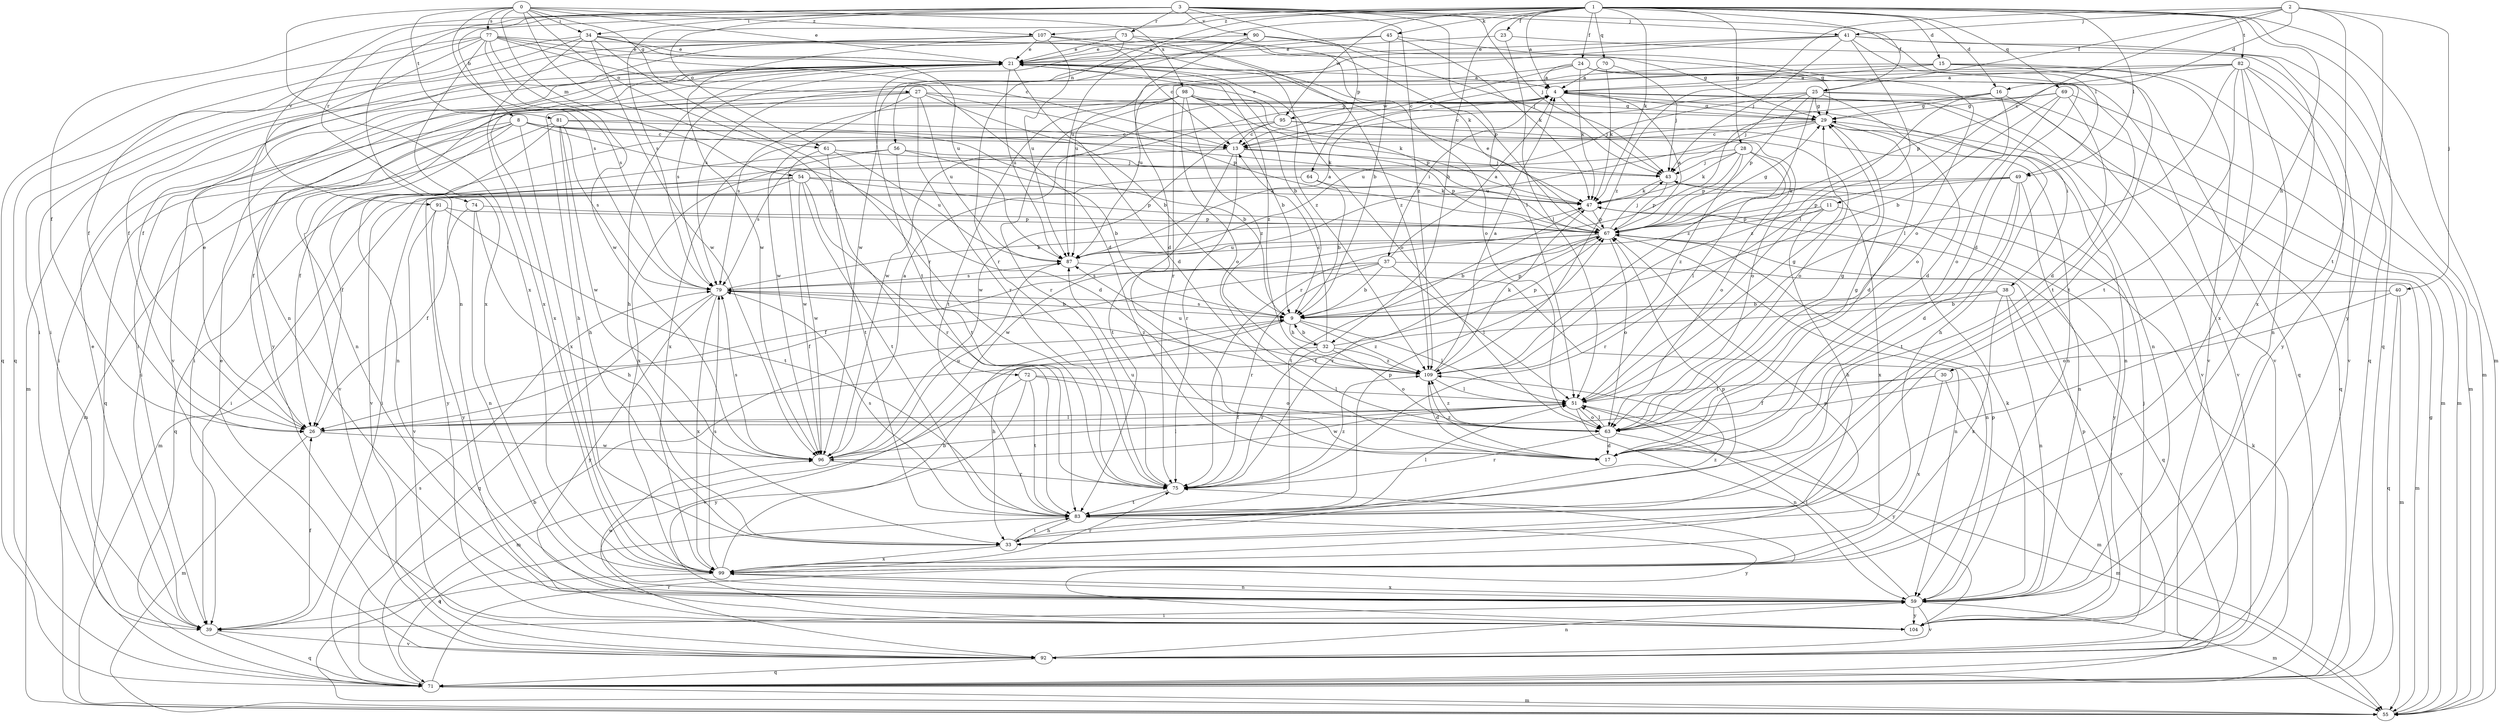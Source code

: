strict digraph  {
0;
1;
2;
3;
4;
8;
9;
11;
13;
15;
16;
17;
21;
23;
24;
25;
26;
27;
28;
29;
30;
32;
33;
34;
37;
38;
39;
40;
41;
43;
45;
47;
49;
51;
54;
55;
56;
59;
61;
63;
64;
67;
69;
70;
71;
72;
73;
74;
75;
77;
79;
81;
82;
83;
87;
90;
91;
92;
95;
96;
98;
99;
104;
107;
109;
0 -> 21  [label=e];
0 -> 27  [label=g];
0 -> 34  [label=i];
0 -> 54  [label=m];
0 -> 61  [label=o];
0 -> 72  [label=r];
0 -> 77  [label=s];
0 -> 79  [label=s];
0 -> 81  [label=t];
0 -> 98  [label=x];
0 -> 99  [label=x];
0 -> 107  [label=z];
1 -> 4  [label=a];
1 -> 8  [label=b];
1 -> 15  [label=d];
1 -> 16  [label=d];
1 -> 23  [label=f];
1 -> 24  [label=f];
1 -> 25  [label=f];
1 -> 28  [label=g];
1 -> 30  [label=h];
1 -> 32  [label=h];
1 -> 45  [label=k];
1 -> 47  [label=k];
1 -> 49  [label=l];
1 -> 55  [label=m];
1 -> 56  [label=n];
1 -> 59  [label=n];
1 -> 69  [label=q];
1 -> 70  [label=q];
1 -> 71  [label=q];
1 -> 79  [label=s];
1 -> 82  [label=t];
1 -> 87  [label=u];
1 -> 95  [label=w];
1 -> 107  [label=z];
2 -> 11  [label=c];
2 -> 16  [label=d];
2 -> 25  [label=f];
2 -> 40  [label=j];
2 -> 41  [label=j];
2 -> 83  [label=t];
2 -> 104  [label=y];
2 -> 109  [label=z];
3 -> 26  [label=f];
3 -> 34  [label=i];
3 -> 41  [label=j];
3 -> 43  [label=j];
3 -> 49  [label=l];
3 -> 51  [label=l];
3 -> 61  [label=o];
3 -> 64  [label=p];
3 -> 73  [label=r];
3 -> 74  [label=r];
3 -> 90  [label=v];
3 -> 91  [label=v];
3 -> 109  [label=z];
4 -> 29  [label=g];
4 -> 37  [label=i];
4 -> 38  [label=i];
4 -> 43  [label=j];
4 -> 59  [label=n];
4 -> 92  [label=v];
4 -> 95  [label=w];
4 -> 96  [label=w];
8 -> 9  [label=b];
8 -> 13  [label=c];
8 -> 17  [label=d];
8 -> 26  [label=f];
8 -> 39  [label=i];
8 -> 63  [label=o];
8 -> 71  [label=q];
8 -> 92  [label=v];
8 -> 99  [label=x];
9 -> 32  [label=h];
9 -> 33  [label=h];
9 -> 51  [label=l];
9 -> 67  [label=p];
9 -> 79  [label=s];
9 -> 109  [label=z];
11 -> 33  [label=h];
11 -> 67  [label=p];
11 -> 75  [label=r];
11 -> 96  [label=w];
11 -> 104  [label=y];
13 -> 43  [label=j];
13 -> 67  [label=p];
13 -> 75  [label=r];
13 -> 83  [label=t];
13 -> 92  [label=v];
15 -> 4  [label=a];
15 -> 13  [label=c];
15 -> 39  [label=i];
15 -> 55  [label=m];
15 -> 83  [label=t];
15 -> 92  [label=v];
16 -> 29  [label=g];
16 -> 63  [label=o];
16 -> 75  [label=r];
16 -> 92  [label=v];
16 -> 109  [label=z];
17 -> 29  [label=g];
17 -> 109  [label=z];
21 -> 4  [label=a];
21 -> 9  [label=b];
21 -> 17  [label=d];
21 -> 33  [label=h];
21 -> 55  [label=m];
21 -> 63  [label=o];
21 -> 79  [label=s];
21 -> 87  [label=u];
21 -> 92  [label=v];
21 -> 99  [label=x];
21 -> 104  [label=y];
21 -> 109  [label=z];
23 -> 21  [label=e];
23 -> 51  [label=l];
23 -> 99  [label=x];
24 -> 4  [label=a];
24 -> 13  [label=c];
24 -> 47  [label=k];
24 -> 71  [label=q];
24 -> 83  [label=t];
24 -> 87  [label=u];
24 -> 92  [label=v];
25 -> 13  [label=c];
25 -> 17  [label=d];
25 -> 29  [label=g];
25 -> 43  [label=j];
25 -> 55  [label=m];
25 -> 67  [label=p];
25 -> 71  [label=q];
25 -> 87  [label=u];
25 -> 109  [label=z];
26 -> 21  [label=e];
26 -> 51  [label=l];
26 -> 55  [label=m];
26 -> 96  [label=w];
27 -> 9  [label=b];
27 -> 29  [label=g];
27 -> 33  [label=h];
27 -> 59  [label=n];
27 -> 67  [label=p];
27 -> 75  [label=r];
27 -> 87  [label=u];
27 -> 96  [label=w];
28 -> 43  [label=j];
28 -> 47  [label=k];
28 -> 51  [label=l];
28 -> 63  [label=o];
28 -> 67  [label=p];
28 -> 79  [label=s];
28 -> 109  [label=z];
29 -> 13  [label=c];
29 -> 17  [label=d];
29 -> 26  [label=f];
29 -> 33  [label=h];
29 -> 59  [label=n];
29 -> 87  [label=u];
30 -> 26  [label=f];
30 -> 51  [label=l];
30 -> 55  [label=m];
30 -> 99  [label=x];
32 -> 9  [label=b];
32 -> 13  [label=c];
32 -> 63  [label=o];
32 -> 67  [label=p];
32 -> 75  [label=r];
32 -> 92  [label=v];
32 -> 109  [label=z];
33 -> 67  [label=p];
33 -> 83  [label=t];
33 -> 99  [label=x];
33 -> 109  [label=z];
34 -> 13  [label=c];
34 -> 21  [label=e];
34 -> 39  [label=i];
34 -> 71  [label=q];
34 -> 75  [label=r];
34 -> 87  [label=u];
34 -> 96  [label=w];
34 -> 99  [label=x];
37 -> 4  [label=a];
37 -> 9  [label=b];
37 -> 26  [label=f];
37 -> 51  [label=l];
37 -> 55  [label=m];
37 -> 75  [label=r];
37 -> 79  [label=s];
38 -> 9  [label=b];
38 -> 26  [label=f];
38 -> 59  [label=n];
38 -> 92  [label=v];
38 -> 99  [label=x];
39 -> 21  [label=e];
39 -> 26  [label=f];
39 -> 71  [label=q];
39 -> 92  [label=v];
40 -> 9  [label=b];
40 -> 55  [label=m];
40 -> 63  [label=o];
40 -> 71  [label=q];
41 -> 17  [label=d];
41 -> 21  [label=e];
41 -> 43  [label=j];
41 -> 51  [label=l];
41 -> 55  [label=m];
41 -> 71  [label=q];
41 -> 79  [label=s];
41 -> 87  [label=u];
43 -> 47  [label=k];
43 -> 67  [label=p];
43 -> 99  [label=x];
45 -> 9  [label=b];
45 -> 21  [label=e];
45 -> 47  [label=k];
45 -> 63  [label=o];
45 -> 96  [label=w];
47 -> 67  [label=p];
47 -> 83  [label=t];
49 -> 17  [label=d];
49 -> 39  [label=i];
49 -> 47  [label=k];
49 -> 59  [label=n];
49 -> 67  [label=p];
49 -> 83  [label=t];
51 -> 26  [label=f];
51 -> 29  [label=g];
51 -> 59  [label=n];
51 -> 63  [label=o];
51 -> 96  [label=w];
51 -> 104  [label=y];
54 -> 39  [label=i];
54 -> 47  [label=k];
54 -> 67  [label=p];
54 -> 71  [label=q];
54 -> 75  [label=r];
54 -> 83  [label=t];
54 -> 96  [label=w];
54 -> 104  [label=y];
55 -> 29  [label=g];
56 -> 9  [label=b];
56 -> 26  [label=f];
56 -> 43  [label=j];
56 -> 83  [label=t];
56 -> 99  [label=x];
59 -> 39  [label=i];
59 -> 47  [label=k];
59 -> 51  [label=l];
59 -> 55  [label=m];
59 -> 67  [label=p];
59 -> 92  [label=v];
59 -> 96  [label=w];
59 -> 99  [label=x];
59 -> 104  [label=y];
61 -> 43  [label=j];
61 -> 83  [label=t];
61 -> 87  [label=u];
61 -> 96  [label=w];
63 -> 17  [label=d];
63 -> 29  [label=g];
63 -> 51  [label=l];
63 -> 55  [label=m];
63 -> 75  [label=r];
63 -> 109  [label=z];
64 -> 9  [label=b];
64 -> 47  [label=k];
64 -> 55  [label=m];
67 -> 4  [label=a];
67 -> 9  [label=b];
67 -> 21  [label=e];
67 -> 26  [label=f];
67 -> 29  [label=g];
67 -> 43  [label=j];
67 -> 59  [label=n];
67 -> 63  [label=o];
67 -> 71  [label=q];
67 -> 75  [label=r];
67 -> 87  [label=u];
69 -> 9  [label=b];
69 -> 17  [label=d];
69 -> 29  [label=g];
69 -> 39  [label=i];
69 -> 55  [label=m];
69 -> 63  [label=o];
70 -> 4  [label=a];
70 -> 43  [label=j];
70 -> 47  [label=k];
71 -> 9  [label=b];
71 -> 47  [label=k];
71 -> 55  [label=m];
71 -> 75  [label=r];
71 -> 79  [label=s];
72 -> 51  [label=l];
72 -> 55  [label=m];
72 -> 63  [label=o];
72 -> 83  [label=t];
72 -> 104  [label=y];
73 -> 21  [label=e];
73 -> 26  [label=f];
73 -> 63  [label=o];
73 -> 83  [label=t];
73 -> 109  [label=z];
74 -> 26  [label=f];
74 -> 33  [label=h];
74 -> 59  [label=n];
74 -> 67  [label=p];
75 -> 83  [label=t];
75 -> 87  [label=u];
75 -> 109  [label=z];
77 -> 13  [label=c];
77 -> 17  [label=d];
77 -> 21  [label=e];
77 -> 26  [label=f];
77 -> 59  [label=n];
77 -> 67  [label=p];
77 -> 71  [label=q];
77 -> 79  [label=s];
77 -> 96  [label=w];
77 -> 99  [label=x];
79 -> 9  [label=b];
79 -> 47  [label=k];
79 -> 71  [label=q];
79 -> 99  [label=x];
79 -> 104  [label=y];
79 -> 109  [label=z];
81 -> 13  [label=c];
81 -> 33  [label=h];
81 -> 47  [label=k];
81 -> 55  [label=m];
81 -> 59  [label=n];
81 -> 79  [label=s];
81 -> 96  [label=w];
82 -> 4  [label=a];
82 -> 51  [label=l];
82 -> 59  [label=n];
82 -> 67  [label=p];
82 -> 75  [label=r];
82 -> 83  [label=t];
82 -> 92  [label=v];
82 -> 99  [label=x];
82 -> 104  [label=y];
83 -> 33  [label=h];
83 -> 51  [label=l];
83 -> 67  [label=p];
83 -> 71  [label=q];
83 -> 79  [label=s];
83 -> 104  [label=y];
87 -> 4  [label=a];
87 -> 59  [label=n];
87 -> 79  [label=s];
90 -> 17  [label=d];
90 -> 21  [label=e];
90 -> 29  [label=g];
90 -> 43  [label=j];
90 -> 75  [label=r];
91 -> 67  [label=p];
91 -> 83  [label=t];
91 -> 92  [label=v];
91 -> 104  [label=y];
92 -> 21  [label=e];
92 -> 59  [label=n];
92 -> 71  [label=q];
95 -> 13  [label=c];
95 -> 21  [label=e];
95 -> 59  [label=n];
95 -> 63  [label=o];
95 -> 96  [label=w];
95 -> 99  [label=x];
96 -> 4  [label=a];
96 -> 51  [label=l];
96 -> 75  [label=r];
96 -> 79  [label=s];
96 -> 87  [label=u];
98 -> 9  [label=b];
98 -> 29  [label=g];
98 -> 39  [label=i];
98 -> 47  [label=k];
98 -> 63  [label=o];
98 -> 67  [label=p];
98 -> 75  [label=r];
98 -> 79  [label=s];
98 -> 83  [label=t];
98 -> 109  [label=z];
99 -> 9  [label=b];
99 -> 39  [label=i];
99 -> 59  [label=n];
99 -> 67  [label=p];
99 -> 75  [label=r];
99 -> 79  [label=s];
104 -> 43  [label=j];
104 -> 67  [label=p];
107 -> 21  [label=e];
107 -> 26  [label=f];
107 -> 29  [label=g];
107 -> 39  [label=i];
107 -> 47  [label=k];
107 -> 87  [label=u];
107 -> 96  [label=w];
107 -> 109  [label=z];
109 -> 4  [label=a];
109 -> 17  [label=d];
109 -> 47  [label=k];
109 -> 51  [label=l];
109 -> 87  [label=u];
}
